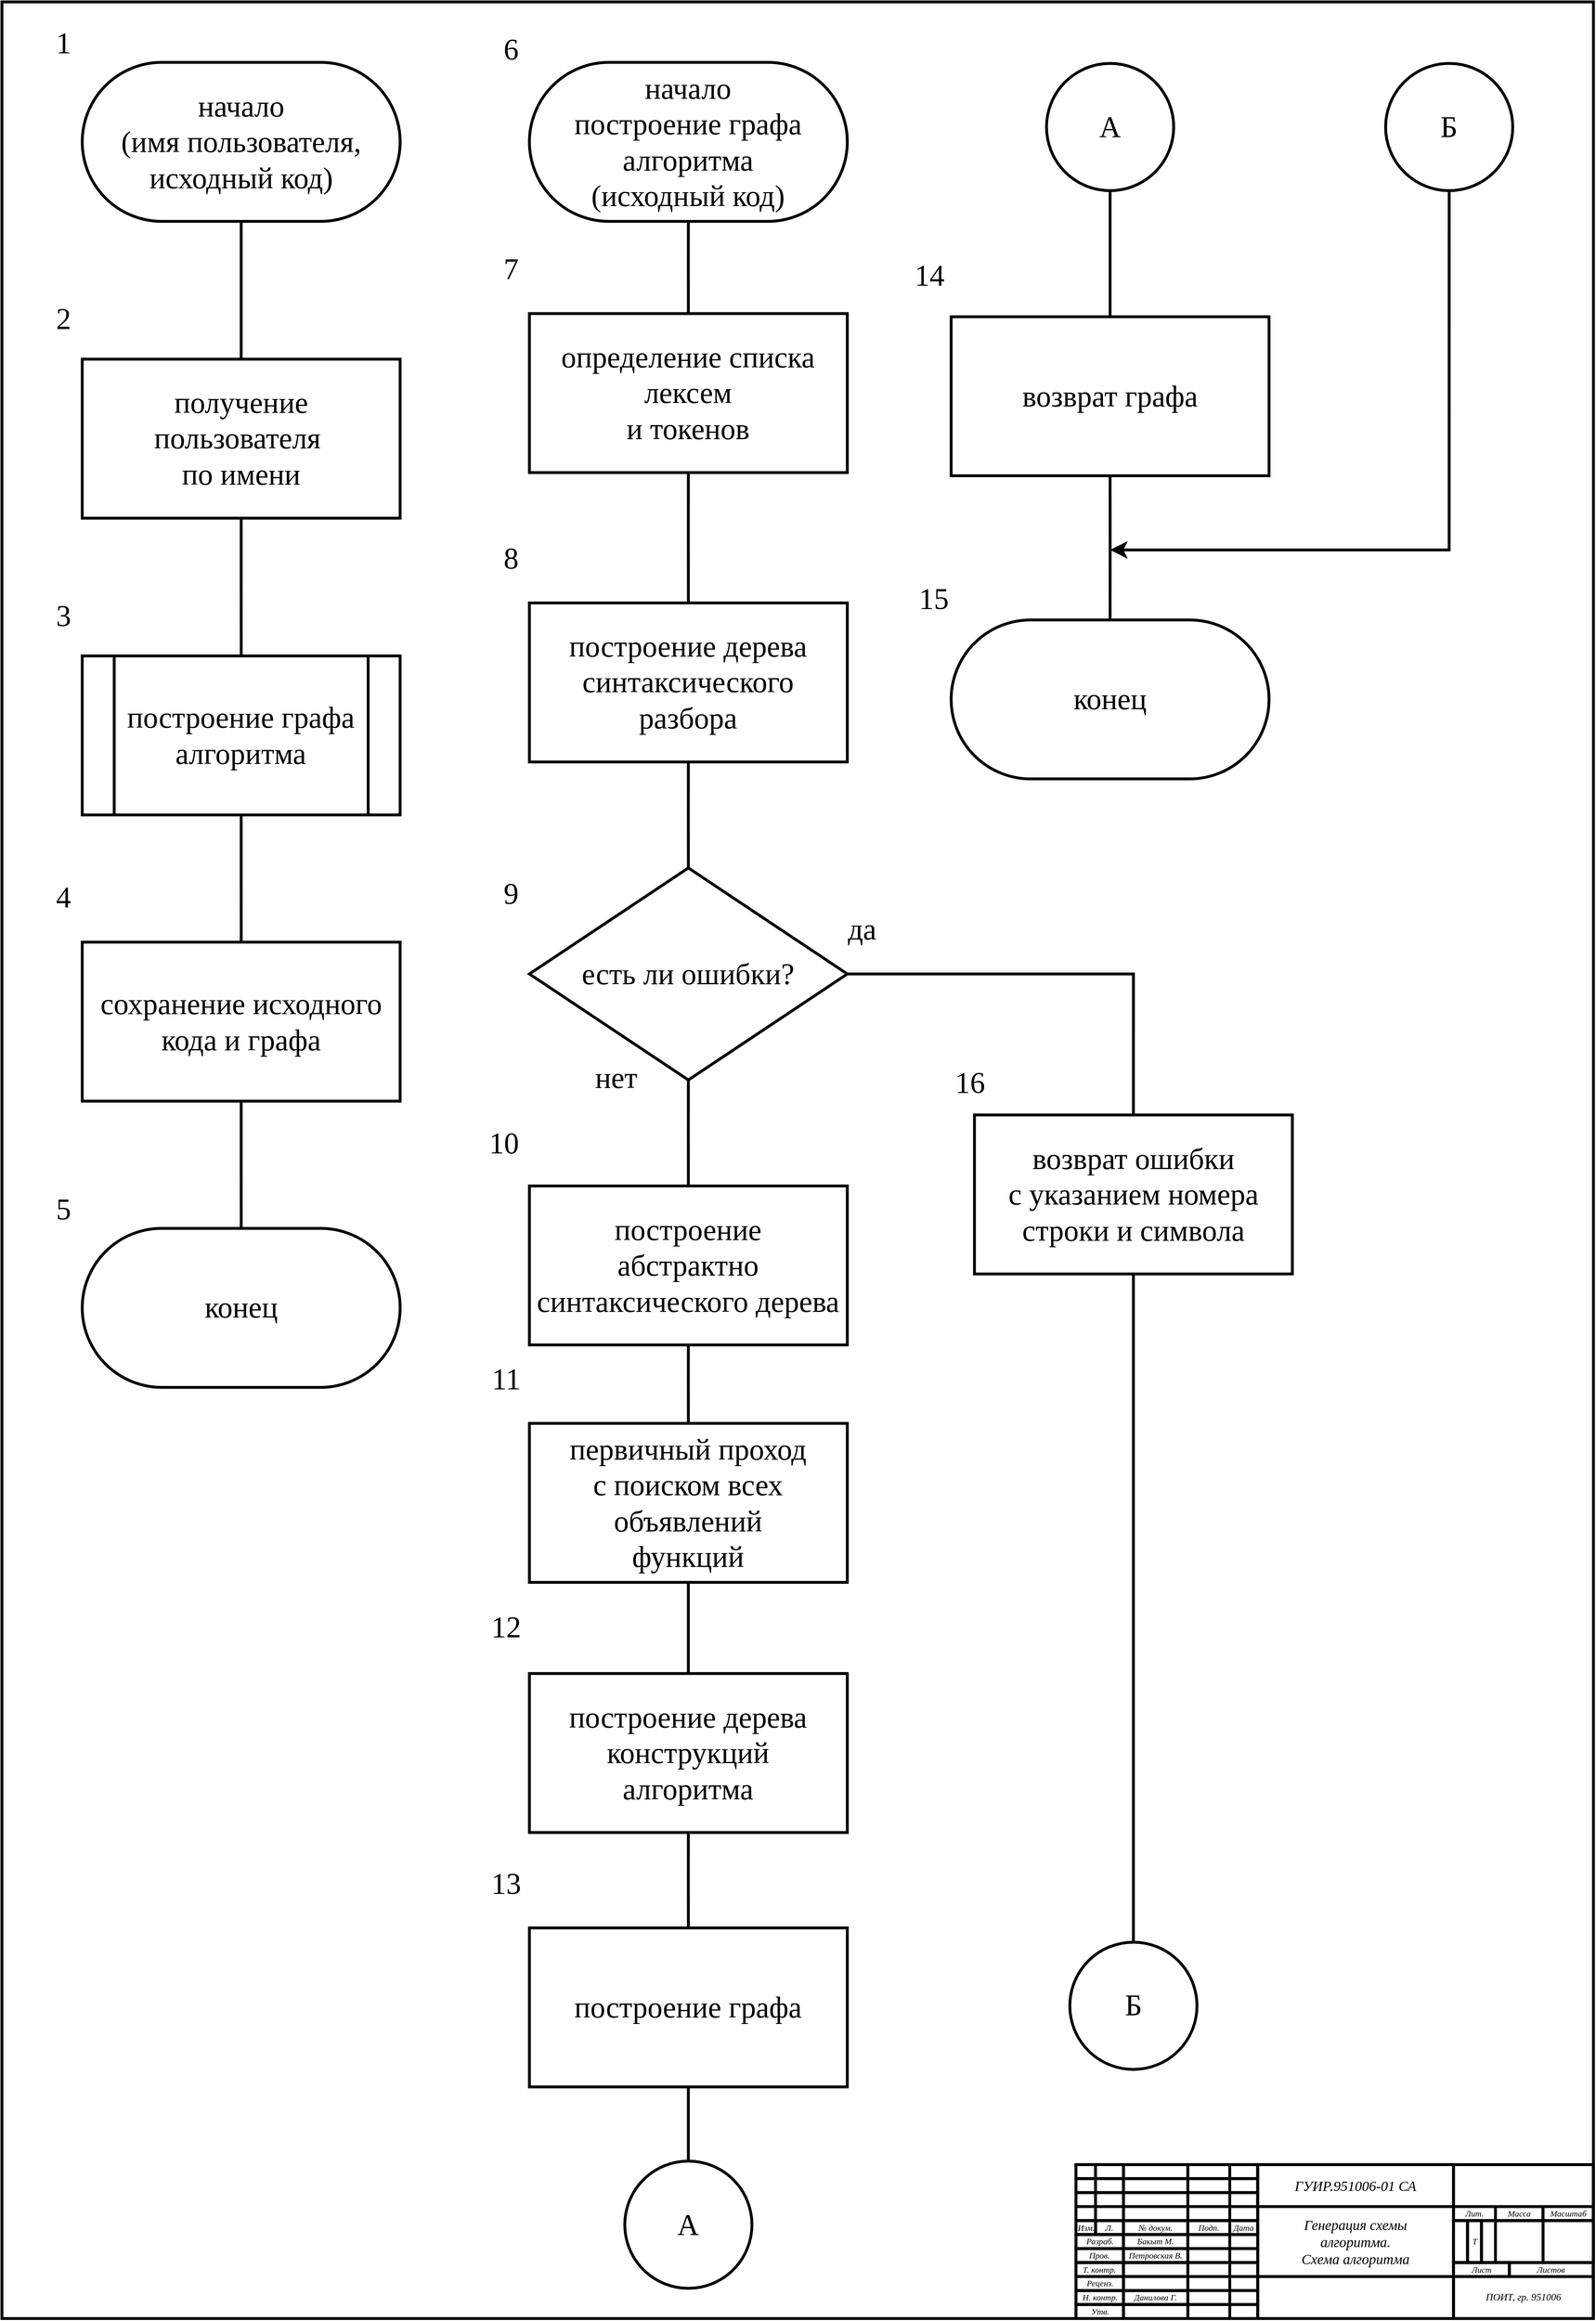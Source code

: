 <mxfile version="21.1.2" type="device">
  <diagram name="Page-1" id="aP_IwqKEydv0Dx7owajn">
    <mxGraphModel dx="7090" dy="4100" grid="1" gridSize="10" guides="1" tooltips="1" connect="1" arrows="1" fold="1" page="1" pageScale="1" pageWidth="2339" pageHeight="3300" math="0" shadow="0">
      <root>
        <mxCell id="0" />
        <mxCell id="1" parent="0" />
        <mxCell id="XXYFdx2tKwd16gZ0kAg3-1" value="" style="group;movable=1;resizable=1;rotatable=1;deletable=1;editable=1;locked=0;connectable=1;" vertex="1" connectable="0" parent="1">
          <mxGeometry x="78.74" y="19.685" width="2241.714" height="3259.836" as="geometry" />
        </mxCell>
        <mxCell id="XXYFdx2tKwd16gZ0kAg3-2" value="" style="rounded=0;whiteSpace=wrap;html=1;fillColor=none;strokeWidth=4;movable=1;resizable=1;rotatable=1;deletable=1;editable=1;locked=0;connectable=1;" vertex="1" parent="XXYFdx2tKwd16gZ0kAg3-1">
          <mxGeometry width="2240.153" height="3259.836" as="geometry" />
        </mxCell>
        <mxCell id="XXYFdx2tKwd16gZ0kAg3-3" value="" style="group;movable=1;resizable=1;rotatable=1;deletable=1;editable=1;locked=0;connectable=1;" vertex="1" connectable="0" parent="XXYFdx2tKwd16gZ0kAg3-1">
          <mxGeometry x="1511.714" y="3043.264" width="730" height="216.571" as="geometry" />
        </mxCell>
        <mxCell id="XXYFdx2tKwd16gZ0kAg3-4" value="" style="rounded=0;whiteSpace=wrap;html=1;fillColor=none;container=0;strokeWidth=4;movable=1;resizable=1;rotatable=1;deletable=1;editable=1;locked=0;connectable=1;" vertex="1" parent="XXYFdx2tKwd16gZ0kAg3-3">
          <mxGeometry x="0.086" y="0.031" width="728.34" height="216.53" as="geometry" />
        </mxCell>
        <mxCell id="XXYFdx2tKwd16gZ0kAg3-5" value="" style="rounded=0;whiteSpace=wrap;html=1;fillColor=none;container=0;strokeWidth=4;movable=1;resizable=1;rotatable=1;deletable=1;editable=1;locked=0;connectable=1;" vertex="1" parent="XXYFdx2tKwd16gZ0kAg3-3">
          <mxGeometry x="0.026" y="0.031" width="27.56" height="98.43" as="geometry" />
        </mxCell>
        <mxCell id="XXYFdx2tKwd16gZ0kAg3-6" value="" style="rounded=0;whiteSpace=wrap;html=1;fillColor=none;container=0;strokeWidth=4;movable=1;resizable=1;rotatable=1;deletable=1;editable=1;locked=0;connectable=1;" vertex="1" parent="XXYFdx2tKwd16gZ0kAg3-3">
          <mxGeometry x="27.576" y="0.031" width="39.37" height="98.42" as="geometry" />
        </mxCell>
        <mxCell id="XXYFdx2tKwd16gZ0kAg3-7" value="" style="rounded=0;whiteSpace=wrap;html=1;fillColor=none;container=0;strokeWidth=4;movable=1;resizable=1;rotatable=1;deletable=1;editable=1;locked=0;connectable=1;" vertex="1" parent="XXYFdx2tKwd16gZ0kAg3-3">
          <mxGeometry x="66.946" y="0.031" width="90.55" height="216.53" as="geometry" />
        </mxCell>
        <mxCell id="XXYFdx2tKwd16gZ0kAg3-8" value="" style="rounded=0;whiteSpace=wrap;html=1;fillColor=none;container=0;strokeWidth=4;movable=1;resizable=1;rotatable=1;deletable=1;editable=1;locked=0;connectable=1;" vertex="1" parent="XXYFdx2tKwd16gZ0kAg3-3">
          <mxGeometry x="157.496" y="0.031" width="59.06" height="216.54" as="geometry" />
        </mxCell>
        <mxCell id="XXYFdx2tKwd16gZ0kAg3-9" value="" style="rounded=0;whiteSpace=wrap;html=1;fillColor=none;container=0;strokeWidth=4;movable=1;resizable=1;rotatable=1;deletable=1;editable=1;locked=0;connectable=1;" vertex="1" parent="XXYFdx2tKwd16gZ0kAg3-3">
          <mxGeometry x="216.546" y="0.031" width="39.37" height="216.54" as="geometry" />
        </mxCell>
        <mxCell id="XXYFdx2tKwd16gZ0kAg3-10" value="" style="rounded=0;whiteSpace=wrap;html=1;fillColor=none;container=0;strokeWidth=4;movable=1;resizable=1;rotatable=1;deletable=1;editable=1;locked=0;connectable=1;" vertex="1" parent="XXYFdx2tKwd16gZ0kAg3-3">
          <mxGeometry x="255.916" y="0.031" width="275.59" height="216.53" as="geometry" />
        </mxCell>
        <mxCell id="XXYFdx2tKwd16gZ0kAg3-11" value="" style="rounded=0;whiteSpace=wrap;html=1;fillColor=none;container=0;strokeWidth=4;movable=1;resizable=1;rotatable=1;deletable=1;editable=1;locked=0;connectable=1;" vertex="1" parent="XXYFdx2tKwd16gZ0kAg3-3">
          <mxGeometry x="531.506" y="0.031" width="196.85" height="216.54" as="geometry" />
        </mxCell>
        <mxCell id="XXYFdx2tKwd16gZ0kAg3-12" value="" style="rounded=0;whiteSpace=wrap;html=1;fillColor=none;container=0;strokeWidth=4;movable=1;resizable=1;rotatable=1;deletable=1;editable=1;locked=0;connectable=1;" vertex="1" parent="XXYFdx2tKwd16gZ0kAg3-3">
          <mxGeometry x="0.006" y="0.031" width="255.9" height="0.01" as="geometry" />
        </mxCell>
        <mxCell id="XXYFdx2tKwd16gZ0kAg3-13" value="" style="rounded=0;whiteSpace=wrap;html=1;fillColor=none;container=0;strokeWidth=4;movable=1;resizable=1;rotatable=1;deletable=1;editable=1;locked=0;connectable=1;" vertex="1" parent="XXYFdx2tKwd16gZ0kAg3-3">
          <mxGeometry x="0.011" y="0.006" width="255.905" height="19.685" as="geometry" />
        </mxCell>
        <mxCell id="XXYFdx2tKwd16gZ0kAg3-14" value="" style="rounded=0;whiteSpace=wrap;html=1;fillColor=none;container=0;strokeWidth=4;movable=1;resizable=1;rotatable=1;deletable=1;editable=1;locked=0;connectable=1;" vertex="1" parent="XXYFdx2tKwd16gZ0kAg3-3">
          <mxGeometry x="255.905" width="275.59" height="59.055" as="geometry" />
        </mxCell>
        <mxCell id="XXYFdx2tKwd16gZ0kAg3-15" value="" style="rounded=0;whiteSpace=wrap;html=1;fillColor=none;container=0;strokeWidth=4;movable=1;resizable=1;rotatable=1;deletable=1;editable=1;locked=0;connectable=1;" vertex="1" parent="XXYFdx2tKwd16gZ0kAg3-3">
          <mxGeometry x="256.002" y="157.497" width="275.59" height="59.055" as="geometry" />
        </mxCell>
        <mxCell id="XXYFdx2tKwd16gZ0kAg3-16" value="" style="rounded=0;whiteSpace=wrap;html=1;fillColor=none;container=0;strokeWidth=4;movable=1;resizable=1;rotatable=1;deletable=1;editable=1;locked=0;connectable=1;" vertex="1" parent="XXYFdx2tKwd16gZ0kAg3-3">
          <mxGeometry x="531.592" y="0.037" width="196.85" height="59.055" as="geometry" />
        </mxCell>
        <mxCell id="XXYFdx2tKwd16gZ0kAg3-17" value="" style="rounded=0;whiteSpace=wrap;html=1;fillColor=none;container=0;strokeWidth=4;movable=1;resizable=1;rotatable=1;deletable=1;editable=1;locked=0;connectable=1;" vertex="1" parent="XXYFdx2tKwd16gZ0kAg3-3">
          <mxGeometry x="531.489" y="157.514" width="196.85" height="59.055" as="geometry" />
        </mxCell>
        <mxCell id="XXYFdx2tKwd16gZ0kAg3-18" value="" style="rounded=0;whiteSpace=wrap;html=1;fillColor=none;container=0;strokeWidth=4;movable=1;resizable=1;rotatable=1;deletable=1;editable=1;locked=0;connectable=1;" vertex="1" parent="XXYFdx2tKwd16gZ0kAg3-3">
          <mxGeometry x="531.486" y="59.051" width="59.055" height="19.685" as="geometry" />
        </mxCell>
        <mxCell id="XXYFdx2tKwd16gZ0kAg3-19" value="" style="rounded=0;whiteSpace=wrap;html=1;fillColor=none;container=0;strokeWidth=4;movable=1;resizable=1;rotatable=1;deletable=1;editable=1;locked=0;connectable=1;" vertex="1" parent="XXYFdx2tKwd16gZ0kAg3-3">
          <mxGeometry x="590.543" y="59.048" width="66.929" height="19.685" as="geometry" />
        </mxCell>
        <mxCell id="XXYFdx2tKwd16gZ0kAg3-20" value="" style="rounded=0;whiteSpace=wrap;html=1;fillColor=none;container=0;strokeWidth=4;movable=1;resizable=1;rotatable=1;deletable=1;editable=1;locked=0;connectable=1;" vertex="1" parent="XXYFdx2tKwd16gZ0kAg3-3">
          <mxGeometry x="657.47" y="59.045" width="70.866" height="19.685" as="geometry" />
        </mxCell>
        <mxCell id="XXYFdx2tKwd16gZ0kAg3-21" value="" style="rounded=0;whiteSpace=wrap;html=1;fillColor=none;container=0;strokeWidth=4;movable=1;resizable=1;rotatable=1;deletable=1;editable=1;locked=0;connectable=1;" vertex="1" parent="XXYFdx2tKwd16gZ0kAg3-3">
          <mxGeometry x="531.483" y="78.758" width="19.685" height="59.055" as="geometry" />
        </mxCell>
        <mxCell id="XXYFdx2tKwd16gZ0kAg3-22" value="" style="rounded=0;whiteSpace=wrap;html=1;fillColor=none;container=0;strokeWidth=4;movable=1;resizable=1;rotatable=1;deletable=1;editable=1;locked=0;connectable=1;" vertex="1" parent="XXYFdx2tKwd16gZ0kAg3-3">
          <mxGeometry x="551.166" y="78.771" width="19.78" height="59.06" as="geometry" />
        </mxCell>
        <mxCell id="XXYFdx2tKwd16gZ0kAg3-23" value="" style="rounded=0;whiteSpace=wrap;html=1;fillColor=none;container=0;strokeWidth=4;movable=1;resizable=1;rotatable=1;deletable=1;editable=1;locked=0;connectable=1;" vertex="1" parent="XXYFdx2tKwd16gZ0kAg3-3">
          <mxGeometry x="570.857" y="78.772" width="19.685" height="59.055" as="geometry" />
        </mxCell>
        <mxCell id="XXYFdx2tKwd16gZ0kAg3-24" value="" style="rounded=0;whiteSpace=wrap;html=1;fillColor=none;container=0;strokeWidth=4;movable=1;resizable=1;rotatable=1;deletable=1;editable=1;locked=0;connectable=1;" vertex="1" parent="XXYFdx2tKwd16gZ0kAg3-3">
          <mxGeometry x="590.544" y="78.779" width="66.929" height="59.055" as="geometry" />
        </mxCell>
        <mxCell id="XXYFdx2tKwd16gZ0kAg3-25" value="" style="rounded=0;whiteSpace=wrap;html=1;fillColor=none;container=0;strokeWidth=4;movable=1;resizable=1;rotatable=1;deletable=1;editable=1;locked=0;connectable=1;" vertex="1" parent="XXYFdx2tKwd16gZ0kAg3-3">
          <mxGeometry x="657.571" y="78.756" width="70.866" height="59.055" as="geometry" />
        </mxCell>
        <mxCell id="XXYFdx2tKwd16gZ0kAg3-26" value="" style="rounded=0;whiteSpace=wrap;html=1;fillColor=none;container=0;strokeWidth=4;movable=1;resizable=1;rotatable=1;deletable=1;editable=1;locked=0;connectable=1;" vertex="1" parent="XXYFdx2tKwd16gZ0kAg3-3">
          <mxGeometry x="531.488" y="137.833" width="78.74" height="19.685" as="geometry" />
        </mxCell>
        <mxCell id="XXYFdx2tKwd16gZ0kAg3-27" value="&lt;i style=&quot;font-size: 20px;&quot;&gt;ГУИР.951006-01 СА&lt;/i&gt;" style="rounded=0;whiteSpace=wrap;html=1;fillColor=none;fontFamily=Times New Roman;fontSize=20;container=0;strokeWidth=4;movable=1;resizable=1;rotatable=1;deletable=1;editable=1;locked=0;connectable=1;" vertex="1" parent="XXYFdx2tKwd16gZ0kAg3-3">
          <mxGeometry x="255.906" y="0.04" width="275.6" height="59.02" as="geometry" />
        </mxCell>
        <mxCell id="XXYFdx2tKwd16gZ0kAg3-28" value="&lt;i style=&quot;font-size: 20px;&quot;&gt;Генерация схемы &lt;br&gt;алгоритма.&lt;br style=&quot;font-size: 20px;&quot;&gt;Схема алгоритма&lt;br style=&quot;font-size: 20px;&quot;&gt;&lt;/i&gt;" style="rounded=0;whiteSpace=wrap;html=1;fillColor=none;fontFamily=Times New Roman;fontSize=20;container=0;strokeWidth=4;movable=1;resizable=1;rotatable=1;deletable=1;editable=1;locked=0;connectable=1;" vertex="1" parent="XXYFdx2tKwd16gZ0kAg3-3">
          <mxGeometry x="256.006" y="59.05" width="275.5" height="98.43" as="geometry" />
        </mxCell>
        <mxCell id="XXYFdx2tKwd16gZ0kAg3-29" value="&lt;i style=&quot;font-size: 14px;&quot;&gt;ПОИТ, гр. 951006&lt;br style=&quot;font-size: 14px;&quot;&gt;&lt;/i&gt;" style="rounded=0;whiteSpace=wrap;html=1;fillColor=none;fontFamily=Times New Roman;fontSize=14;container=0;strokeWidth=4;movable=1;resizable=1;rotatable=1;deletable=1;editable=1;locked=0;connectable=1;" vertex="1" parent="XXYFdx2tKwd16gZ0kAg3-3">
          <mxGeometry x="531.486" y="157.52" width="196.86" height="59.02" as="geometry" />
        </mxCell>
        <mxCell id="XXYFdx2tKwd16gZ0kAg3-30" value="&lt;i&gt;Лит.&lt;br&gt;&lt;/i&gt;" style="rounded=0;whiteSpace=wrap;html=1;fillColor=none;fontFamily=Times New Roman;fontSize=12;container=0;strokeWidth=4;movable=1;resizable=1;rotatable=1;deletable=1;editable=1;locked=0;connectable=1;" vertex="1" parent="XXYFdx2tKwd16gZ0kAg3-3">
          <mxGeometry x="531.596" y="59.05" width="58.96" height="19.69" as="geometry" />
        </mxCell>
        <mxCell id="XXYFdx2tKwd16gZ0kAg3-31" value="&lt;i&gt;Т&lt;br&gt;&lt;/i&gt;" style="rounded=0;whiteSpace=wrap;html=1;fillColor=none;fontFamily=Times New Roman;fontSize=12;container=0;strokeWidth=4;movable=1;resizable=1;rotatable=1;deletable=1;editable=1;locked=0;connectable=1;" vertex="1" parent="XXYFdx2tKwd16gZ0kAg3-3">
          <mxGeometry x="551.266" y="78.72" width="19.61" height="59.08" as="geometry" />
        </mxCell>
        <mxCell id="XXYFdx2tKwd16gZ0kAg3-32" value="&lt;i&gt;Масса&lt;br&gt;&lt;/i&gt;" style="rounded=0;whiteSpace=wrap;html=1;fillColor=none;fontFamily=Times New Roman;fontSize=12;container=0;strokeWidth=4;movable=1;resizable=1;rotatable=1;deletable=1;editable=1;locked=0;connectable=1;" vertex="1" parent="XXYFdx2tKwd16gZ0kAg3-3">
          <mxGeometry x="590.546" y="59.09" width="66.94" height="19.69" as="geometry" />
        </mxCell>
        <mxCell id="XXYFdx2tKwd16gZ0kAg3-33" value="&lt;i&gt;Масштаб&lt;br&gt;&lt;/i&gt;" style="rounded=0;whiteSpace=wrap;html=1;fillColor=none;fontFamily=Times New Roman;fontSize=12;container=0;strokeWidth=4;movable=1;resizable=1;rotatable=1;deletable=1;editable=1;locked=0;connectable=1;" vertex="1" parent="XXYFdx2tKwd16gZ0kAg3-3">
          <mxGeometry x="657.476" y="59.03" width="70.88" height="19.69" as="geometry" />
        </mxCell>
        <mxCell id="XXYFdx2tKwd16gZ0kAg3-34" value="" style="rounded=0;whiteSpace=wrap;html=1;fillColor=none;container=0;strokeWidth=4;movable=1;resizable=1;rotatable=1;deletable=1;editable=1;locked=0;connectable=1;" vertex="1" parent="XXYFdx2tKwd16gZ0kAg3-3">
          <mxGeometry x="0.096" y="98.441" width="255.905" height="19.685" as="geometry" />
        </mxCell>
        <mxCell id="XXYFdx2tKwd16gZ0kAg3-35" value="" style="rounded=0;whiteSpace=wrap;html=1;fillColor=none;container=0;strokeWidth=4;movable=1;resizable=1;rotatable=1;deletable=1;editable=1;locked=0;connectable=1;" vertex="1" parent="XXYFdx2tKwd16gZ0kAg3-3">
          <mxGeometry x="0.098" y="19.693" width="255.905" height="19.685" as="geometry" />
        </mxCell>
        <mxCell id="XXYFdx2tKwd16gZ0kAg3-36" value="" style="rounded=0;whiteSpace=wrap;html=1;fillColor=none;container=0;strokeWidth=4;movable=1;resizable=1;rotatable=1;deletable=1;editable=1;locked=0;connectable=1;" vertex="1" parent="XXYFdx2tKwd16gZ0kAg3-3">
          <mxGeometry x="0.095" y="39.38" width="255.905" height="19.685" as="geometry" />
        </mxCell>
        <mxCell id="XXYFdx2tKwd16gZ0kAg3-37" value="" style="rounded=0;whiteSpace=wrap;html=1;fillColor=none;container=0;strokeWidth=4;movable=1;resizable=1;rotatable=1;deletable=1;editable=1;locked=0;connectable=1;" vertex="1" parent="XXYFdx2tKwd16gZ0kAg3-3">
          <mxGeometry x="0.012" y="59.067" width="255.905" height="19.685" as="geometry" />
        </mxCell>
        <mxCell id="XXYFdx2tKwd16gZ0kAg3-38" value="" style="rounded=0;whiteSpace=wrap;html=1;fillColor=none;container=0;strokeWidth=4;movable=1;resizable=1;rotatable=1;deletable=1;editable=1;locked=0;connectable=1;" vertex="1" parent="XXYFdx2tKwd16gZ0kAg3-3">
          <mxGeometry x="0.009" y="78.754" width="255.905" height="19.685" as="geometry" />
        </mxCell>
        <mxCell id="XXYFdx2tKwd16gZ0kAg3-39" value="" style="rounded=0;whiteSpace=wrap;html=1;fillColor=none;container=0;strokeWidth=4;movable=1;resizable=1;rotatable=1;deletable=1;editable=1;locked=0;connectable=1;" vertex="1" parent="XXYFdx2tKwd16gZ0kAg3-3">
          <mxGeometry x="0.093" y="118.128" width="255.905" height="19.685" as="geometry" />
        </mxCell>
        <mxCell id="XXYFdx2tKwd16gZ0kAg3-40" value="" style="rounded=0;whiteSpace=wrap;html=1;fillColor=none;container=0;strokeWidth=4;movable=1;resizable=1;rotatable=1;deletable=1;editable=1;locked=0;connectable=1;" vertex="1" parent="XXYFdx2tKwd16gZ0kAg3-3">
          <mxGeometry x="0.09" y="137.815" width="255.905" height="19.685" as="geometry" />
        </mxCell>
        <mxCell id="XXYFdx2tKwd16gZ0kAg3-41" value="" style="rounded=0;whiteSpace=wrap;html=1;fillColor=none;container=0;strokeWidth=4;movable=1;resizable=1;rotatable=1;deletable=1;editable=1;locked=0;connectable=1;" vertex="1" parent="XXYFdx2tKwd16gZ0kAg3-3">
          <mxGeometry x="0.087" y="157.502" width="255.905" height="19.685" as="geometry" />
        </mxCell>
        <mxCell id="XXYFdx2tKwd16gZ0kAg3-42" value="" style="rounded=0;whiteSpace=wrap;html=1;fillColor=none;container=0;strokeWidth=4;movable=1;resizable=1;rotatable=1;deletable=1;editable=1;locked=0;connectable=1;" vertex="1" parent="XXYFdx2tKwd16gZ0kAg3-3">
          <mxGeometry x="0.084" y="177.189" width="255.905" height="19.685" as="geometry" />
        </mxCell>
        <mxCell id="XXYFdx2tKwd16gZ0kAg3-43" value="" style="rounded=0;whiteSpace=wrap;html=1;fillColor=none;container=0;strokeWidth=4;movable=1;resizable=1;rotatable=1;deletable=1;editable=1;locked=0;connectable=1;" vertex="1" parent="XXYFdx2tKwd16gZ0kAg3-3">
          <mxGeometry x="0.011" y="196.876" width="255.905" height="19.685" as="geometry" />
        </mxCell>
        <mxCell id="XXYFdx2tKwd16gZ0kAg3-44" value="&lt;i style=&quot;font-size: 12px;&quot;&gt;&lt;font style=&quot;font-size: 12px;&quot;&gt;Изм.&lt;/font&gt;&lt;/i&gt;" style="rounded=0;whiteSpace=wrap;html=1;fillColor=none;fontFamily=Times New Roman;fontSize=12;container=0;strokeWidth=4;movable=1;resizable=1;rotatable=1;deletable=1;editable=1;locked=0;connectable=1;" vertex="1" parent="XXYFdx2tKwd16gZ0kAg3-3">
          <mxGeometry x="0.096" y="78.761" width="27.65" height="19.68" as="geometry" />
        </mxCell>
        <mxCell id="XXYFdx2tKwd16gZ0kAg3-45" value="&lt;i&gt;Л.&lt;/i&gt;" style="rounded=0;whiteSpace=wrap;html=1;fillColor=none;fontFamily=Times New Roman;fontSize=12;container=0;strokeWidth=4;movable=1;resizable=1;rotatable=1;deletable=1;editable=1;locked=0;connectable=1;" vertex="1" parent="XXYFdx2tKwd16gZ0kAg3-3">
          <mxGeometry x="27.576" y="78.76" width="39.36" height="19.68" as="geometry" />
        </mxCell>
        <mxCell id="XXYFdx2tKwd16gZ0kAg3-46" value="&lt;i&gt;№ докум.&lt;/i&gt;" style="rounded=0;whiteSpace=wrap;html=1;fillColor=none;fontFamily=Times New Roman;fontSize=12;container=0;strokeWidth=4;movable=1;resizable=1;rotatable=1;deletable=1;editable=1;locked=0;connectable=1;" vertex="1" parent="XXYFdx2tKwd16gZ0kAg3-3">
          <mxGeometry x="66.936" y="78.76" width="90.55" height="19.68" as="geometry" />
        </mxCell>
        <mxCell id="XXYFdx2tKwd16gZ0kAg3-47" value="&lt;i&gt;Подп.&lt;/i&gt;" style="rounded=0;whiteSpace=wrap;html=1;fillColor=none;fontFamily=Times New Roman;fontSize=12;container=0;strokeWidth=4;movable=1;resizable=1;rotatable=1;deletable=1;editable=1;locked=0;connectable=1;" vertex="1" parent="XXYFdx2tKwd16gZ0kAg3-3">
          <mxGeometry x="157.496" y="78.76" width="59.05" height="19.68" as="geometry" />
        </mxCell>
        <mxCell id="XXYFdx2tKwd16gZ0kAg3-48" value="&lt;i&gt;Дата&lt;/i&gt;" style="rounded=0;whiteSpace=wrap;html=1;fillColor=none;fontFamily=Times New Roman;fontSize=12;container=0;strokeWidth=4;movable=1;resizable=1;rotatable=1;deletable=1;editable=1;locked=0;connectable=1;" vertex="1" parent="XXYFdx2tKwd16gZ0kAg3-3">
          <mxGeometry x="216.556" y="78.73" width="39.36" height="19.68" as="geometry" />
        </mxCell>
        <mxCell id="XXYFdx2tKwd16gZ0kAg3-49" value="&lt;i&gt;Разраб.&lt;/i&gt;" style="rounded=0;whiteSpace=wrap;html=1;fillColor=none;fontFamily=Times New Roman;fontSize=12;container=0;strokeWidth=4;movable=1;resizable=1;rotatable=1;deletable=1;editable=1;locked=0;connectable=1;" vertex="1" parent="XXYFdx2tKwd16gZ0kAg3-3">
          <mxGeometry x="0.096" y="98.45" width="66.84" height="19.68" as="geometry" />
        </mxCell>
        <mxCell id="XXYFdx2tKwd16gZ0kAg3-50" value="&lt;i&gt;Пров.&lt;/i&gt;" style="rounded=0;whiteSpace=wrap;html=1;fillColor=none;fontFamily=Times New Roman;fontSize=12;container=0;strokeWidth=4;movable=1;resizable=1;rotatable=1;deletable=1;editable=1;locked=0;connectable=1;" vertex="1" parent="XXYFdx2tKwd16gZ0kAg3-3">
          <mxGeometry x="0.003" y="118.127" width="66.84" height="19.68" as="geometry" />
        </mxCell>
        <mxCell id="XXYFdx2tKwd16gZ0kAg3-51" value="&lt;i&gt;Т. контр.&lt;/i&gt;" style="rounded=0;whiteSpace=wrap;html=1;fillColor=none;fontFamily=Times New Roman;fontSize=12;container=0;strokeWidth=4;movable=1;resizable=1;rotatable=1;deletable=1;editable=1;locked=0;connectable=1;" vertex="1" parent="XXYFdx2tKwd16gZ0kAg3-3">
          <mxGeometry y="137.824" width="66.84" height="19.68" as="geometry" />
        </mxCell>
        <mxCell id="XXYFdx2tKwd16gZ0kAg3-52" value="&lt;i&gt;Реценз.&lt;/i&gt;" style="rounded=0;whiteSpace=wrap;html=1;fillColor=none;fontFamily=Times New Roman;fontSize=12;container=0;strokeWidth=4;movable=1;resizable=1;rotatable=1;deletable=1;editable=1;locked=0;connectable=1;" vertex="1" parent="XXYFdx2tKwd16gZ0kAg3-3">
          <mxGeometry x="0.107" y="157.501" width="66.84" height="19.68" as="geometry" />
        </mxCell>
        <mxCell id="XXYFdx2tKwd16gZ0kAg3-53" value="&lt;i&gt;Н. контр.&lt;/i&gt;" style="rounded=0;whiteSpace=wrap;html=1;fillColor=none;fontFamily=Times New Roman;fontSize=12;container=0;strokeWidth=4;movable=1;resizable=1;rotatable=1;deletable=1;editable=1;locked=0;connectable=1;" vertex="1" parent="XXYFdx2tKwd16gZ0kAg3-3">
          <mxGeometry x="0.104" y="177.178" width="66.84" height="19.68" as="geometry" />
        </mxCell>
        <mxCell id="XXYFdx2tKwd16gZ0kAg3-54" value="&lt;i&gt;Утв.&lt;/i&gt;" style="rounded=0;whiteSpace=wrap;html=1;fillColor=none;fontFamily=Times New Roman;fontSize=12;container=0;strokeWidth=4;movable=1;resizable=1;rotatable=1;deletable=1;editable=1;locked=0;connectable=1;" vertex="1" parent="XXYFdx2tKwd16gZ0kAg3-3">
          <mxGeometry x="0.111" y="196.855" width="66.84" height="19.68" as="geometry" />
        </mxCell>
        <mxCell id="XXYFdx2tKwd16gZ0kAg3-55" value="&lt;i&gt;Бакыт М.&lt;/i&gt;" style="rounded=0;whiteSpace=wrap;html=1;fillColor=none;fontFamily=Times New Roman;fontSize=12;container=0;strokeWidth=4;movable=1;resizable=1;rotatable=1;deletable=1;editable=1;locked=0;connectable=1;" vertex="1" parent="XXYFdx2tKwd16gZ0kAg3-3">
          <mxGeometry x="66.836" y="98.44" width="90.65" height="19.68" as="geometry" />
        </mxCell>
        <mxCell id="XXYFdx2tKwd16gZ0kAg3-56" value="&lt;i&gt;Петровская В.&lt;/i&gt;" style="rounded=0;whiteSpace=wrap;html=1;fillColor=none;fontFamily=Times New Roman;fontSize=12;container=0;strokeWidth=4;movable=1;resizable=1;rotatable=1;deletable=1;editable=1;locked=0;connectable=1;" vertex="1" parent="XXYFdx2tKwd16gZ0kAg3-3">
          <mxGeometry x="66.953" y="118.127" width="90.65" height="19.68" as="geometry" />
        </mxCell>
        <mxCell id="XXYFdx2tKwd16gZ0kAg3-57" value="" style="rounded=0;whiteSpace=wrap;html=1;fillColor=none;fontFamily=Times New Roman;fontSize=12;container=0;strokeWidth=4;movable=1;resizable=1;rotatable=1;deletable=1;editable=1;locked=0;connectable=1;" vertex="1" parent="XXYFdx2tKwd16gZ0kAg3-3">
          <mxGeometry x="66.95" y="137.814" width="90.65" height="19.68" as="geometry" />
        </mxCell>
        <mxCell id="XXYFdx2tKwd16gZ0kAg3-58" value="" style="rounded=0;whiteSpace=wrap;html=1;fillColor=none;fontFamily=Times New Roman;fontSize=12;container=0;strokeWidth=4;movable=1;resizable=1;rotatable=1;deletable=1;editable=1;locked=0;connectable=1;" vertex="1" parent="XXYFdx2tKwd16gZ0kAg3-3">
          <mxGeometry x="66.957" y="157.521" width="90.65" height="19.68" as="geometry" />
        </mxCell>
        <mxCell id="XXYFdx2tKwd16gZ0kAg3-59" value="&lt;i&gt;Данилова Г.&lt;/i&gt;" style="rounded=0;whiteSpace=wrap;html=1;fillColor=none;fontFamily=Times New Roman;fontSize=12;container=0;strokeWidth=4;movable=1;resizable=1;rotatable=1;deletable=1;editable=1;locked=0;connectable=1;" vertex="1" parent="XXYFdx2tKwd16gZ0kAg3-3">
          <mxGeometry x="66.954" y="177.178" width="90.65" height="19.68" as="geometry" />
        </mxCell>
        <mxCell id="XXYFdx2tKwd16gZ0kAg3-60" value="" style="rounded=0;whiteSpace=wrap;html=1;fillColor=none;fontFamily=Times New Roman;fontSize=12;container=0;strokeWidth=4;movable=1;resizable=1;rotatable=1;deletable=1;editable=1;locked=0;connectable=1;" vertex="1" parent="XXYFdx2tKwd16gZ0kAg3-3">
          <mxGeometry x="66.961" y="196.855" width="90.65" height="19.68" as="geometry" />
        </mxCell>
        <mxCell id="XXYFdx2tKwd16gZ0kAg3-62" value="&lt;i&gt;Лист&lt;br&gt;&lt;/i&gt;" style="rounded=0;whiteSpace=wrap;html=1;fillColor=none;fontFamily=Times New Roman;fontSize=12;container=0;strokeWidth=4;movable=1;resizable=1;rotatable=1;deletable=1;editable=1;locked=0;connectable=1;" vertex="1" parent="XXYFdx2tKwd16gZ0kAg3-3">
          <mxGeometry x="531.49" y="137.79" width="78.51" height="19.69" as="geometry" />
        </mxCell>
        <mxCell id="XXYFdx2tKwd16gZ0kAg3-63" value="&lt;i&gt;Листов&lt;br&gt;&lt;/i&gt;" style="rounded=0;whiteSpace=wrap;html=1;fillColor=none;fontFamily=Times New Roman;fontSize=12;container=0;strokeWidth=4;movable=1;resizable=1;rotatable=1;deletable=1;editable=1;locked=0;connectable=1;" vertex="1" parent="XXYFdx2tKwd16gZ0kAg3-3">
          <mxGeometry x="610" y="137.83" width="118" height="19.69" as="geometry" />
        </mxCell>
        <mxCell id="P8GzUTAWi7tiertQChFq-37" value="Б" style="ellipse;whiteSpace=wrap;html=1;aspect=fixed;strokeWidth=4;fontFamily=Times New Roman;fontSize=42;movable=1;resizable=1;rotatable=1;deletable=1;editable=1;locked=0;connectable=1;" parent="XXYFdx2tKwd16gZ0kAg3-1" vertex="1">
          <mxGeometry x="1503.137" y="2730.312" width="178.985" height="178.985" as="geometry" />
        </mxCell>
        <mxCell id="P8GzUTAWi7tiertQChFq-2" value="начало&lt;br style=&quot;font-size: 42px;&quot;&gt;(имя пользователя, исходный код)" style="rounded=1;whiteSpace=wrap;html=1;arcSize=50;strokeWidth=4;fontFamily=Times New Roman;fontSize=42;aspect=fixed;movable=1;resizable=1;rotatable=1;deletable=1;editable=1;locked=0;connectable=1;" parent="1" vertex="1">
          <mxGeometry x="191.763" y="104.763" width="447.462" height="223.731" as="geometry" />
        </mxCell>
        <mxCell id="P8GzUTAWi7tiertQChFq-4" value="получение &lt;br style=&quot;font-size: 42px;&quot;&gt;пользователя&amp;nbsp;&lt;br style=&quot;font-size: 42px;&quot;&gt;по имени" style="rounded=0;whiteSpace=wrap;html=1;strokeWidth=4;fontFamily=Times New Roman;fontSize=42;aspect=fixed;movable=1;resizable=1;rotatable=1;deletable=1;editable=1;locked=0;connectable=1;" parent="1" vertex="1">
          <mxGeometry x="191.763" y="522.395" width="447.462" height="223.731" as="geometry" />
        </mxCell>
        <mxCell id="P8GzUTAWi7tiertQChFq-1" style="edgeStyle=orthogonalEdgeStyle;rounded=0;orthogonalLoop=1;jettySize=auto;html=1;endArrow=none;endFill=0;strokeWidth=4;fontFamily=Times New Roman;fontSize=42;endSize=12;movable=1;resizable=1;rotatable=1;deletable=1;editable=1;locked=0;connectable=1;" parent="1" source="P8GzUTAWi7tiertQChFq-2" target="P8GzUTAWi7tiertQChFq-4" edge="1">
          <mxGeometry relative="1" as="geometry" />
        </mxCell>
        <mxCell id="P8GzUTAWi7tiertQChFq-6" value="построение графа&lt;br style=&quot;font-size: 42px;&quot;&gt;алгоритма" style="shape=process;whiteSpace=wrap;html=1;backgroundOutline=1;strokeWidth=4;fontFamily=Times New Roman;fontSize=42;aspect=fixed;movable=1;resizable=1;rotatable=1;deletable=1;editable=1;locked=0;connectable=1;" parent="1" vertex="1">
          <mxGeometry x="191.763" y="940.026" width="447.462" height="223.731" as="geometry" />
        </mxCell>
        <mxCell id="P8GzUTAWi7tiertQChFq-3" style="edgeStyle=orthogonalEdgeStyle;rounded=0;orthogonalLoop=1;jettySize=auto;html=1;exitX=0.5;exitY=1;exitDx=0;exitDy=0;endArrow=none;endFill=0;strokeWidth=4;fontFamily=Times New Roman;fontSize=42;endSize=12;movable=1;resizable=1;rotatable=1;deletable=1;editable=1;locked=0;connectable=1;" parent="1" source="P8GzUTAWi7tiertQChFq-4" target="P8GzUTAWi7tiertQChFq-6" edge="1">
          <mxGeometry relative="1" as="geometry" />
        </mxCell>
        <mxCell id="P8GzUTAWi7tiertQChFq-8" value="сохранение исходного &lt;br style=&quot;font-size: 42px;&quot;&gt;кода и графа" style="rounded=0;whiteSpace=wrap;html=1;strokeWidth=4;fontFamily=Times New Roman;fontSize=42;aspect=fixed;movable=1;resizable=1;rotatable=1;deletable=1;editable=1;locked=0;connectable=1;" parent="1" vertex="1">
          <mxGeometry x="191.763" y="1342.742" width="447.462" height="223.731" as="geometry" />
        </mxCell>
        <mxCell id="P8GzUTAWi7tiertQChFq-5" style="edgeStyle=orthogonalEdgeStyle;rounded=0;orthogonalLoop=1;jettySize=auto;html=1;exitX=0.5;exitY=1;exitDx=0;exitDy=0;endArrow=none;endFill=0;strokeWidth=4;fontFamily=Times New Roman;fontSize=42;endSize=12;movable=1;resizable=1;rotatable=1;deletable=1;editable=1;locked=0;connectable=1;" parent="1" source="P8GzUTAWi7tiertQChFq-6" target="P8GzUTAWi7tiertQChFq-8" edge="1">
          <mxGeometry relative="1" as="geometry" />
        </mxCell>
        <mxCell id="P8GzUTAWi7tiertQChFq-9" value="конец" style="rounded=1;whiteSpace=wrap;html=1;arcSize=50;strokeWidth=4;fontFamily=Times New Roman;fontSize=42;aspect=fixed;movable=1;resizable=1;rotatable=1;deletable=1;editable=1;locked=0;connectable=1;" parent="1" vertex="1">
          <mxGeometry x="191.763" y="1745.459" width="447.462" height="223.731" as="geometry" />
        </mxCell>
        <mxCell id="P8GzUTAWi7tiertQChFq-7" style="edgeStyle=orthogonalEdgeStyle;rounded=0;orthogonalLoop=1;jettySize=auto;html=1;exitX=0.5;exitY=1;exitDx=0;exitDy=0;endArrow=none;endFill=0;strokeWidth=4;fontFamily=Times New Roman;fontSize=42;endSize=12;movable=1;resizable=1;rotatable=1;deletable=1;editable=1;locked=0;connectable=1;" parent="1" source="P8GzUTAWi7tiertQChFq-8" target="P8GzUTAWi7tiertQChFq-9" edge="1">
          <mxGeometry relative="1" as="geometry" />
        </mxCell>
        <mxCell id="P8GzUTAWi7tiertQChFq-11" value="начало&lt;br style=&quot;font-size: 42px;&quot;&gt;построение графа&lt;br style=&quot;font-size: 42px;&quot;&gt;алгоритма&lt;br style=&quot;font-size: 42px;&quot;&gt;(исходный код)" style="rounded=1;whiteSpace=wrap;html=1;arcSize=50;strokeWidth=4;fontFamily=Times New Roman;fontSize=42;aspect=fixed;movable=1;resizable=1;rotatable=1;deletable=1;editable=1;locked=0;connectable=1;" parent="1" vertex="1">
          <mxGeometry x="821.192" y="104.763" width="447.462" height="223.731" as="geometry" />
        </mxCell>
        <mxCell id="P8GzUTAWi7tiertQChFq-13" value="определение списка лексем&lt;br style=&quot;font-size: 42px;&quot;&gt;и токенов" style="rounded=0;whiteSpace=wrap;html=1;strokeWidth=4;fontFamily=Times New Roman;fontSize=42;aspect=fixed;movable=1;resizable=1;rotatable=1;deletable=1;editable=1;locked=0;connectable=1;" parent="1" vertex="1">
          <mxGeometry x="821.192" y="458.258" width="447.462" height="223.731" as="geometry" />
        </mxCell>
        <mxCell id="P8GzUTAWi7tiertQChFq-10" style="edgeStyle=orthogonalEdgeStyle;rounded=0;orthogonalLoop=1;jettySize=auto;html=1;exitX=0.5;exitY=1;exitDx=0;exitDy=0;endArrow=none;endFill=0;strokeWidth=4;fontFamily=Times New Roman;fontSize=42;endSize=12;movable=1;resizable=1;rotatable=1;deletable=1;editable=1;locked=0;connectable=1;" parent="1" source="P8GzUTAWi7tiertQChFq-11" target="P8GzUTAWi7tiertQChFq-13" edge="1">
          <mxGeometry relative="1" as="geometry" />
        </mxCell>
        <mxCell id="P8GzUTAWi7tiertQChFq-15" value="построение дерева&lt;br style=&quot;font-size: 42px;&quot;&gt;синтаксического разбора" style="rounded=0;whiteSpace=wrap;html=1;strokeWidth=4;fontFamily=Times New Roman;fontSize=42;aspect=fixed;movable=1;resizable=1;rotatable=1;deletable=1;editable=1;locked=0;connectable=1;" parent="1" vertex="1">
          <mxGeometry x="821.192" y="865.449" width="447.462" height="223.731" as="geometry" />
        </mxCell>
        <mxCell id="P8GzUTAWi7tiertQChFq-12" style="edgeStyle=orthogonalEdgeStyle;rounded=0;orthogonalLoop=1;jettySize=auto;html=1;exitX=0.5;exitY=1;exitDx=0;exitDy=0;endArrow=none;endFill=0;strokeWidth=4;fontFamily=Times New Roman;fontSize=42;endSize=12;movable=1;resizable=1;rotatable=1;deletable=1;editable=1;locked=0;connectable=1;" parent="1" source="P8GzUTAWi7tiertQChFq-13" target="P8GzUTAWi7tiertQChFq-15" edge="1">
          <mxGeometry relative="1" as="geometry" />
        </mxCell>
        <mxCell id="P8GzUTAWi7tiertQChFq-18" value="есть ли ошибки?" style="rhombus;whiteSpace=wrap;html=1;strokeWidth=4;fontFamily=Times New Roman;fontSize=42;aspect=fixed;movable=1;resizable=1;rotatable=1;deletable=1;editable=1;locked=0;connectable=1;" parent="1" vertex="1">
          <mxGeometry x="821.192" y="1238.335" width="447.462" height="298.338" as="geometry" />
        </mxCell>
        <mxCell id="P8GzUTAWi7tiertQChFq-14" style="edgeStyle=orthogonalEdgeStyle;rounded=0;orthogonalLoop=1;jettySize=auto;html=1;exitX=0.5;exitY=1;exitDx=0;exitDy=0;endArrow=none;endFill=0;strokeWidth=4;fontFamily=Times New Roman;fontSize=42;endSize=12;movable=1;resizable=1;rotatable=1;deletable=1;editable=1;locked=0;connectable=1;" parent="1" source="P8GzUTAWi7tiertQChFq-15" target="P8GzUTAWi7tiertQChFq-18" edge="1">
          <mxGeometry relative="1" as="geometry" />
        </mxCell>
        <mxCell id="P8GzUTAWi7tiertQChFq-20" value="возврат ошибки&lt;br style=&quot;font-size: 42px;&quot;&gt;с указанием номера&lt;br style=&quot;font-size: 42px;&quot;&gt;строки и символа" style="rounded=0;whiteSpace=wrap;html=1;strokeWidth=4;fontFamily=Times New Roman;fontSize=42;aspect=fixed;movable=1;resizable=1;rotatable=1;deletable=1;editable=1;locked=0;connectable=1;" parent="1" vertex="1">
          <mxGeometry x="1447.638" y="1585.894" width="447.462" height="223.731" as="geometry" />
        </mxCell>
        <mxCell id="P8GzUTAWi7tiertQChFq-17" style="edgeStyle=orthogonalEdgeStyle;rounded=0;orthogonalLoop=1;jettySize=auto;html=1;exitX=1;exitY=0.5;exitDx=0;exitDy=0;entryX=0.5;entryY=0;entryDx=0;entryDy=0;endArrow=none;endFill=0;strokeWidth=4;fontFamily=Times New Roman;fontSize=42;endSize=12;movable=1;resizable=1;rotatable=1;deletable=1;editable=1;locked=0;connectable=1;" parent="1" source="P8GzUTAWi7tiertQChFq-18" target="P8GzUTAWi7tiertQChFq-20" edge="1">
          <mxGeometry relative="1" as="geometry" />
        </mxCell>
        <mxCell id="P8GzUTAWi7tiertQChFq-22" value="построение &lt;br style=&quot;font-size: 42px;&quot;&gt;абстрактно&lt;br style=&quot;font-size: 42px;&quot;&gt;синтаксического дерева" style="rounded=0;whiteSpace=wrap;html=1;strokeWidth=4;fontFamily=Times New Roman;fontSize=42;aspect=fixed;movable=1;resizable=1;rotatable=1;deletable=1;editable=1;locked=0;connectable=1;" parent="1" vertex="1">
          <mxGeometry x="821.192" y="1685.797" width="447.462" height="223.731" as="geometry" />
        </mxCell>
        <mxCell id="P8GzUTAWi7tiertQChFq-16" style="edgeStyle=orthogonalEdgeStyle;rounded=0;orthogonalLoop=1;jettySize=auto;html=1;exitX=0.5;exitY=1;exitDx=0;exitDy=0;endArrow=none;endFill=0;strokeWidth=4;fontFamily=Times New Roman;fontSize=42;endSize=12;movable=1;resizable=1;rotatable=1;deletable=1;editable=1;locked=0;connectable=1;" parent="1" source="P8GzUTAWi7tiertQChFq-18" target="P8GzUTAWi7tiertQChFq-22" edge="1">
          <mxGeometry relative="1" as="geometry" />
        </mxCell>
        <mxCell id="P8GzUTAWi7tiertQChFq-24" value="А" style="ellipse;whiteSpace=wrap;html=1;aspect=fixed;strokeWidth=4;fontFamily=Times New Roman;fontSize=42;movable=1;resizable=1;rotatable=1;deletable=1;editable=1;locked=0;connectable=1;" parent="1" vertex="1">
          <mxGeometry x="1549.063" y="106.255" width="178.985" height="178.985" as="geometry" />
        </mxCell>
        <mxCell id="P8GzUTAWi7tiertQChFq-25" style="edgeStyle=orthogonalEdgeStyle;rounded=0;orthogonalLoop=1;jettySize=auto;html=1;exitX=0.5;exitY=1;exitDx=0;exitDy=0;strokeWidth=4;endSize=12;fontFamily=Times New Roman;fontSize=42;movable=1;resizable=1;rotatable=1;deletable=1;editable=1;locked=0;connectable=1;" parent="1" source="P8GzUTAWi7tiertQChFq-26" edge="1">
          <mxGeometry relative="1" as="geometry">
            <mxPoint x="1638.555" y="790.872" as="targetPoint" />
            <Array as="points">
              <mxPoint x="2115.848" y="790.872" />
              <mxPoint x="1638.555" y="790.872" />
            </Array>
          </mxGeometry>
        </mxCell>
        <mxCell id="P8GzUTAWi7tiertQChFq-26" value="Б" style="ellipse;whiteSpace=wrap;html=1;aspect=fixed;strokeWidth=4;fontFamily=Times New Roman;fontSize=42;movable=1;resizable=1;rotatable=1;deletable=1;editable=1;locked=0;connectable=1;" parent="1" vertex="1">
          <mxGeometry x="2026.355" y="106.255" width="178.985" height="178.985" as="geometry" />
        </mxCell>
        <mxCell id="P8GzUTAWi7tiertQChFq-28" value="первичный проход&lt;br style=&quot;font-size: 42px;&quot;&gt;с поиском всех объявлений&lt;br style=&quot;font-size: 42px;&quot;&gt;функций" style="rounded=0;whiteSpace=wrap;html=1;strokeWidth=4;fontFamily=Times New Roman;fontSize=42;aspect=fixed;movable=1;resizable=1;rotatable=1;deletable=1;editable=1;locked=0;connectable=1;" parent="1" vertex="1">
          <mxGeometry x="821.192" y="2019.902" width="447.462" height="223.731" as="geometry" />
        </mxCell>
        <mxCell id="P8GzUTAWi7tiertQChFq-21" style="edgeStyle=orthogonalEdgeStyle;rounded=0;orthogonalLoop=1;jettySize=auto;html=1;exitX=0.5;exitY=1;exitDx=0;exitDy=0;endArrow=none;endFill=0;strokeWidth=4;fontFamily=Times New Roman;fontSize=42;endSize=12;movable=1;resizable=1;rotatable=1;deletable=1;editable=1;locked=0;connectable=1;" parent="1" source="P8GzUTAWi7tiertQChFq-22" target="P8GzUTAWi7tiertQChFq-28" edge="1">
          <mxGeometry relative="1" as="geometry" />
        </mxCell>
        <mxCell id="P8GzUTAWi7tiertQChFq-30" value="построение дерева&lt;br style=&quot;font-size: 42px;&quot;&gt;конструкций&lt;br style=&quot;font-size: 42px;&quot;&gt;алгоритма" style="rounded=0;whiteSpace=wrap;html=1;strokeWidth=4;fontFamily=Times New Roman;fontSize=42;aspect=fixed;movable=1;resizable=1;rotatable=1;deletable=1;editable=1;locked=0;connectable=1;" parent="1" vertex="1">
          <mxGeometry x="821.192" y="2371.906" width="447.462" height="223.731" as="geometry" />
        </mxCell>
        <mxCell id="P8GzUTAWi7tiertQChFq-27" style="edgeStyle=orthogonalEdgeStyle;rounded=0;orthogonalLoop=1;jettySize=auto;html=1;exitX=0.5;exitY=1;exitDx=0;exitDy=0;entryX=0.5;entryY=0;entryDx=0;entryDy=0;endArrow=none;endFill=0;strokeWidth=4;fontFamily=Times New Roman;fontSize=42;endSize=12;movable=1;resizable=1;rotatable=1;deletable=1;editable=1;locked=0;connectable=1;" parent="1" source="P8GzUTAWi7tiertQChFq-28" target="P8GzUTAWi7tiertQChFq-30" edge="1">
          <mxGeometry relative="1" as="geometry" />
        </mxCell>
        <mxCell id="P8GzUTAWi7tiertQChFq-32" value="построение графа" style="rounded=0;whiteSpace=wrap;html=1;strokeWidth=4;fontFamily=Times New Roman;fontSize=42;aspect=fixed;movable=1;resizable=1;rotatable=1;deletable=1;editable=1;locked=0;connectable=1;" parent="1" vertex="1">
          <mxGeometry x="821.192" y="2729.876" width="447.462" height="223.731" as="geometry" />
        </mxCell>
        <mxCell id="P8GzUTAWi7tiertQChFq-29" style="edgeStyle=orthogonalEdgeStyle;rounded=0;orthogonalLoop=1;jettySize=auto;html=1;exitX=0.5;exitY=1;exitDx=0;exitDy=0;endArrow=none;endFill=0;strokeWidth=4;fontFamily=Times New Roman;fontSize=42;endSize=12;movable=1;resizable=1;rotatable=1;deletable=1;editable=1;locked=0;connectable=1;" parent="1" source="P8GzUTAWi7tiertQChFq-30" target="P8GzUTAWi7tiertQChFq-32" edge="1">
          <mxGeometry relative="1" as="geometry" />
        </mxCell>
        <mxCell id="P8GzUTAWi7tiertQChFq-34" value="возврат графа" style="rounded=0;whiteSpace=wrap;html=1;strokeWidth=4;fontFamily=Times New Roman;fontSize=42;aspect=fixed;movable=1;resizable=1;rotatable=1;deletable=1;editable=1;locked=0;connectable=1;" parent="1" vertex="1">
          <mxGeometry x="1414.825" y="462.733" width="447.462" height="223.731" as="geometry" />
        </mxCell>
        <mxCell id="P8GzUTAWi7tiertQChFq-23" style="edgeStyle=orthogonalEdgeStyle;rounded=0;orthogonalLoop=1;jettySize=auto;html=1;exitX=0.5;exitY=1;exitDx=0;exitDy=0;entryX=0.5;entryY=0;entryDx=0;entryDy=0;endArrow=none;endFill=0;strokeWidth=4;fontFamily=Times New Roman;fontSize=42;endSize=12;movable=1;resizable=1;rotatable=1;deletable=1;editable=1;locked=0;connectable=1;" parent="1" source="P8GzUTAWi7tiertQChFq-24" target="P8GzUTAWi7tiertQChFq-34" edge="1">
          <mxGeometry relative="1" as="geometry" />
        </mxCell>
        <mxCell id="P8GzUTAWi7tiertQChFq-35" value="конец" style="rounded=1;whiteSpace=wrap;html=1;arcSize=50;strokeWidth=4;fontFamily=Times New Roman;fontSize=42;aspect=fixed;movable=1;resizable=1;rotatable=1;deletable=1;editable=1;locked=0;connectable=1;" parent="1" vertex="1">
          <mxGeometry x="1414.825" y="889.314" width="447.462" height="223.731" as="geometry" />
        </mxCell>
        <mxCell id="P8GzUTAWi7tiertQChFq-33" style="edgeStyle=orthogonalEdgeStyle;rounded=0;orthogonalLoop=1;jettySize=auto;html=1;exitX=0.5;exitY=1;exitDx=0;exitDy=0;endArrow=none;endFill=0;strokeWidth=4;fontFamily=Times New Roman;fontSize=42;endSize=12;movable=1;resizable=1;rotatable=1;deletable=1;editable=1;locked=0;connectable=1;" parent="1" source="P8GzUTAWi7tiertQChFq-34" target="P8GzUTAWi7tiertQChFq-35" edge="1">
          <mxGeometry relative="1" as="geometry" />
        </mxCell>
        <mxCell id="P8GzUTAWi7tiertQChFq-36" value="А" style="ellipse;whiteSpace=wrap;html=1;aspect=fixed;strokeWidth=4;fontFamily=Times New Roman;fontSize=42;movable=1;resizable=1;rotatable=1;deletable=1;editable=1;locked=0;connectable=1;" parent="1" vertex="1">
          <mxGeometry x="955.431" y="3058.015" width="178.985" height="178.985" as="geometry" />
        </mxCell>
        <mxCell id="P8GzUTAWi7tiertQChFq-31" style="edgeStyle=orthogonalEdgeStyle;rounded=0;orthogonalLoop=1;jettySize=auto;html=1;exitX=0.5;exitY=1;exitDx=0;exitDy=0;endArrow=none;endFill=0;strokeWidth=4;fontFamily=Times New Roman;fontSize=42;endSize=12;movable=1;resizable=1;rotatable=1;deletable=1;editable=1;locked=0;connectable=1;" parent="1" source="P8GzUTAWi7tiertQChFq-32" target="P8GzUTAWi7tiertQChFq-36" edge="1">
          <mxGeometry relative="1" as="geometry" />
        </mxCell>
        <mxCell id="P8GzUTAWi7tiertQChFq-19" style="edgeStyle=orthogonalEdgeStyle;rounded=0;orthogonalLoop=1;jettySize=auto;html=1;exitX=0.5;exitY=1;exitDx=0;exitDy=0;entryX=0.5;entryY=0;entryDx=0;entryDy=0;endArrow=none;endFill=0;strokeWidth=4;fontFamily=Times New Roman;fontSize=42;endSize=12;movable=1;resizable=1;rotatable=1;deletable=1;editable=1;locked=0;connectable=1;" parent="1" source="P8GzUTAWi7tiertQChFq-20" target="P8GzUTAWi7tiertQChFq-37" edge="1">
          <mxGeometry relative="1" as="geometry" />
        </mxCell>
        <mxCell id="P8GzUTAWi7tiertQChFq-38" value="&lt;font style=&quot;font-size: 42px;&quot;&gt;да&lt;/font&gt;" style="text;html=1;align=center;verticalAlign=middle;resizable=1;points=[];autosize=1;strokeColor=none;fillColor=none;fontFamily=Times New Roman;fontSize=42;movable=1;rotatable=1;deletable=1;editable=1;locked=0;connectable=1;" parent="1" vertex="1">
          <mxGeometry x="1258.809" y="1295.191" width="60" height="60" as="geometry" />
        </mxCell>
        <mxCell id="P8GzUTAWi7tiertQChFq-39" value="&lt;font style=&quot;font-size: 42px;&quot;&gt;нет&lt;/font&gt;" style="text;html=1;align=center;verticalAlign=middle;resizable=1;points=[];autosize=1;strokeColor=none;fillColor=none;fontFamily=Times New Roman;fontSize=42;movable=1;rotatable=1;deletable=1;editable=1;locked=0;connectable=1;" parent="1" vertex="1">
          <mxGeometry x="902.927" y="1504.007" width="80" height="60" as="geometry" />
        </mxCell>
        <mxCell id="P8GzUTAWi7tiertQChFq-40" value="&lt;font style=&quot;font-size: 42px;&quot;&gt;1&lt;/font&gt;" style="text;html=1;align=center;verticalAlign=middle;resizable=1;points=[];autosize=1;strokeColor=none;fillColor=none;fontFamily=Times New Roman;fontSize=42;movable=1;rotatable=1;deletable=1;editable=1;locked=0;connectable=1;" parent="1" vertex="1">
          <mxGeometry x="145.078" y="48.233" width="40" height="60" as="geometry" />
        </mxCell>
        <mxCell id="P8GzUTAWi7tiertQChFq-41" value="&lt;font style=&quot;font-size: 42px;&quot;&gt;2&lt;/font&gt;" style="text;html=1;align=center;verticalAlign=middle;resizable=1;points=[];autosize=1;strokeColor=none;fillColor=none;fontFamily=Times New Roman;fontSize=42;movable=1;rotatable=1;deletable=1;editable=1;locked=0;connectable=1;" parent="1" vertex="1">
          <mxGeometry x="145.078" y="436.033" width="40" height="60" as="geometry" />
        </mxCell>
        <mxCell id="P8GzUTAWi7tiertQChFq-42" value="&lt;font style=&quot;font-size: 42px;&quot;&gt;3&lt;/font&gt;" style="text;html=1;align=center;verticalAlign=middle;resizable=1;points=[];autosize=1;strokeColor=none;fillColor=none;fontFamily=Times New Roman;fontSize=42;movable=1;rotatable=1;deletable=1;editable=1;locked=0;connectable=1;" parent="1" vertex="1">
          <mxGeometry x="145.078" y="853.665" width="40" height="60" as="geometry" />
        </mxCell>
        <mxCell id="P8GzUTAWi7tiertQChFq-43" value="&lt;font style=&quot;font-size: 42px;&quot;&gt;4&lt;/font&gt;" style="text;html=1;align=center;verticalAlign=middle;resizable=1;points=[];autosize=1;strokeColor=none;fillColor=none;fontFamily=Times New Roman;fontSize=42;movable=1;rotatable=1;deletable=1;editable=1;locked=0;connectable=1;" parent="1" vertex="1">
          <mxGeometry x="145.078" y="1250.415" width="40" height="60" as="geometry" />
        </mxCell>
        <mxCell id="P8GzUTAWi7tiertQChFq-44" value="&lt;font style=&quot;font-size: 42px;&quot;&gt;5&lt;/font&gt;" style="text;html=1;align=center;verticalAlign=middle;resizable=1;points=[];autosize=1;strokeColor=none;fillColor=none;fontFamily=Times New Roman;fontSize=42;movable=1;rotatable=1;deletable=1;editable=1;locked=0;connectable=1;" parent="1" vertex="1">
          <mxGeometry x="145.078" y="1688.928" width="40" height="60" as="geometry" />
        </mxCell>
        <mxCell id="P8GzUTAWi7tiertQChFq-45" value="&lt;font style=&quot;font-size: 42px;&quot;&gt;6&lt;/font&gt;" style="text;html=1;align=center;verticalAlign=middle;resizable=1;points=[];autosize=1;strokeColor=none;fillColor=none;fontFamily=Times New Roman;fontSize=42;movable=1;rotatable=1;deletable=1;editable=1;locked=0;connectable=1;" parent="1" vertex="1">
          <mxGeometry x="774.507" y="57.182" width="40" height="60" as="geometry" />
        </mxCell>
        <mxCell id="P8GzUTAWi7tiertQChFq-46" value="&lt;font style=&quot;font-size: 42px;&quot;&gt;7&lt;/font&gt;" style="text;html=1;align=center;verticalAlign=middle;resizable=1;points=[];autosize=1;strokeColor=none;fillColor=none;fontFamily=Times New Roman;fontSize=42;movable=1;rotatable=1;deletable=1;editable=1;locked=0;connectable=1;" parent="1" vertex="1">
          <mxGeometry x="774.507" y="365.931" width="40" height="60" as="geometry" />
        </mxCell>
        <mxCell id="P8GzUTAWi7tiertQChFq-47" value="&lt;font style=&quot;font-size: 42px;&quot;&gt;8&lt;/font&gt;" style="text;html=1;align=center;verticalAlign=middle;resizable=1;points=[];autosize=1;strokeColor=none;fillColor=none;fontFamily=Times New Roman;fontSize=42;movable=1;rotatable=1;deletable=1;editable=1;locked=0;connectable=1;" parent="1" vertex="1">
          <mxGeometry x="774.507" y="773.122" width="40" height="60" as="geometry" />
        </mxCell>
        <mxCell id="P8GzUTAWi7tiertQChFq-48" value="&lt;font style=&quot;font-size: 42px;&quot;&gt;9&lt;/font&gt;" style="text;html=1;align=center;verticalAlign=middle;resizable=1;points=[];autosize=1;strokeColor=none;fillColor=none;fontFamily=Times New Roman;fontSize=42;movable=1;rotatable=1;deletable=1;editable=1;locked=0;connectable=1;" parent="1" vertex="1">
          <mxGeometry x="774.507" y="1245.463" width="40" height="60" as="geometry" />
        </mxCell>
        <mxCell id="P8GzUTAWi7tiertQChFq-49" value="&lt;font style=&quot;font-size: 42px;&quot;&gt;10&lt;/font&gt;" style="text;html=1;align=center;verticalAlign=middle;resizable=1;points=[];autosize=1;strokeColor=none;fillColor=none;fontFamily=Times New Roman;fontSize=42;movable=1;rotatable=1;deletable=1;editable=1;locked=0;connectable=1;" parent="1" vertex="1">
          <mxGeometry x="749.746" y="1596.453" width="70" height="60" as="geometry" />
        </mxCell>
        <mxCell id="P8GzUTAWi7tiertQChFq-50" value="&lt;font style=&quot;font-size: 42px;&quot;&gt;11&lt;/font&gt;" style="text;html=1;align=center;verticalAlign=middle;resizable=1;points=[];autosize=1;strokeColor=none;fillColor=none;fontFamily=Times New Roman;fontSize=42;movable=1;rotatable=1;deletable=1;editable=1;locked=0;connectable=1;" parent="1" vertex="1">
          <mxGeometry x="757.652" y="1927.575" width="60" height="60" as="geometry" />
        </mxCell>
        <mxCell id="P8GzUTAWi7tiertQChFq-51" value="&lt;font style=&quot;font-size: 42px;&quot;&gt;12&lt;/font&gt;" style="text;html=1;align=center;verticalAlign=middle;resizable=1;points=[];autosize=1;strokeColor=none;fillColor=none;fontFamily=Times New Roman;fontSize=42;movable=1;rotatable=1;deletable=1;editable=1;locked=0;connectable=1;" parent="1" vertex="1">
          <mxGeometry x="752.73" y="2276.595" width="70" height="60" as="geometry" />
        </mxCell>
        <mxCell id="P8GzUTAWi7tiertQChFq-52" value="&lt;font style=&quot;font-size: 42px;&quot;&gt;13&lt;/font&gt;" style="text;html=1;align=center;verticalAlign=middle;resizable=1;points=[];autosize=1;strokeColor=none;fillColor=none;fontFamily=Times New Roman;fontSize=42;movable=1;rotatable=1;deletable=1;editable=1;locked=0;connectable=1;" parent="1" vertex="1">
          <mxGeometry x="752.73" y="2637.548" width="70" height="60" as="geometry" />
        </mxCell>
        <mxCell id="P8GzUTAWi7tiertQChFq-53" value="&lt;font style=&quot;font-size: 42px;&quot;&gt;14&lt;/font&gt;" style="text;html=1;align=center;verticalAlign=middle;resizable=1;points=[];autosize=1;strokeColor=none;fillColor=none;fontFamily=Times New Roman;fontSize=42;movable=1;rotatable=1;deletable=1;editable=1;locked=0;connectable=1;" parent="1" vertex="1">
          <mxGeometry x="1349.345" y="374.88" width="70" height="60" as="geometry" />
        </mxCell>
        <mxCell id="P8GzUTAWi7tiertQChFq-54" value="&lt;font style=&quot;font-size: 42px;&quot;&gt;15&lt;/font&gt;" style="text;html=1;align=center;verticalAlign=middle;resizable=1;points=[];autosize=1;strokeColor=none;fillColor=none;fontFamily=Times New Roman;fontSize=42;movable=1;rotatable=1;deletable=1;editable=1;locked=0;connectable=1;" parent="1" vertex="1">
          <mxGeometry x="1355.311" y="829.8" width="70" height="60" as="geometry" />
        </mxCell>
        <mxCell id="P8GzUTAWi7tiertQChFq-55" value="&lt;font style=&quot;font-size: 42px;&quot;&gt;16&lt;/font&gt;" style="text;html=1;align=center;verticalAlign=middle;resizable=1;points=[];autosize=1;strokeColor=none;fillColor=none;fontFamily=Times New Roman;fontSize=42;movable=1;rotatable=1;deletable=1;editable=1;locked=0;connectable=1;" parent="1" vertex="1">
          <mxGeometry x="1406.21" y="1510.566" width="70" height="60" as="geometry" />
        </mxCell>
      </root>
    </mxGraphModel>
  </diagram>
</mxfile>
